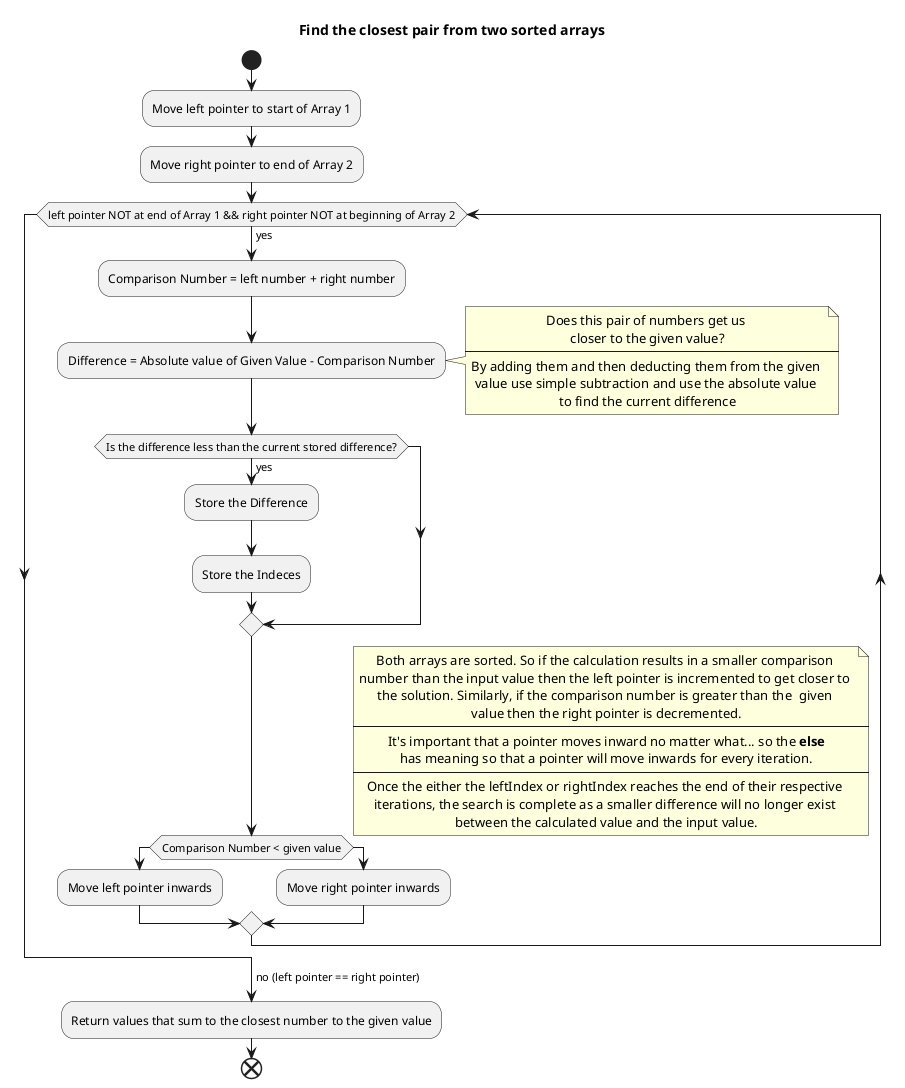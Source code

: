 @startuml

title Find the closest pair from two sorted arrays

skinparam defaultTextAlignment center

start
    :Move left pointer to start of Array 1;
    :Move right pointer to end of Array 2;

    while (left pointer NOT at end of Array 1 && right pointer NOT at beginning of Array 2) is (yes)
        :Comparison Number = left number + right number;
        :Difference = Absolute value of Given Value - Comparison Number;
        note right
            Does this pair of numbers get us 
            closer to the given value?
            ----
            By adding them and then deducting them from the given 
            value use simple subtraction and use the absolute value 
            to find the current difference
        end note

        if (Is the difference less than the current stored difference?) then (yes)
            :Store the Difference;
            :Store the Indeces;
        endif

        if (Comparison Number < given value)
            :Move left pointer inwards;
        else
            :Move right pointer inwards;
        endif

        note right
            Both arrays are sorted. So if the calculation results in a smaller comparison 
            number than the input value then the left pointer is incremented to get closer to 
            the solution. Similarly, if the comparison number is greater than the  given 
            value then the right pointer is decremented.
            ----
            It's important that a pointer moves inward no matter what... so the **else**
            has meaning so that a pointer will move inwards for every iteration.
            ----
            Once the either the leftIndex or rightIndex reaches the end of their respective 
            iterations, the search is complete as a smaller difference will no longer exist 
            between the calculated value and the input value.
        end note
    end while
    ->no (left pointer == right pointer);
    :Return values that sum to the closest number to the given value;
end
@enduml

